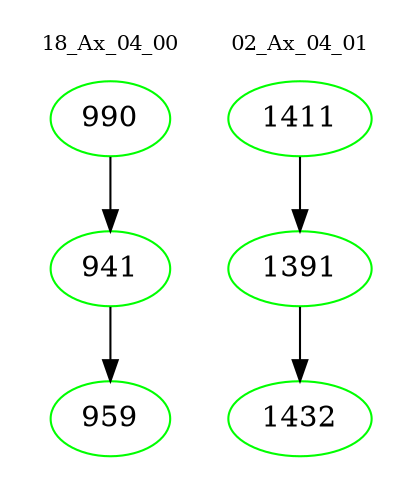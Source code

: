 digraph{
subgraph cluster_0 {
color = white
label = "18_Ax_04_00";
fontsize=10;
T0_990 [label="990", color="green"]
T0_990 -> T0_941 [color="black"]
T0_941 [label="941", color="green"]
T0_941 -> T0_959 [color="black"]
T0_959 [label="959", color="green"]
}
subgraph cluster_1 {
color = white
label = "02_Ax_04_01";
fontsize=10;
T1_1411 [label="1411", color="green"]
T1_1411 -> T1_1391 [color="black"]
T1_1391 [label="1391", color="green"]
T1_1391 -> T1_1432 [color="black"]
T1_1432 [label="1432", color="green"]
}
}
